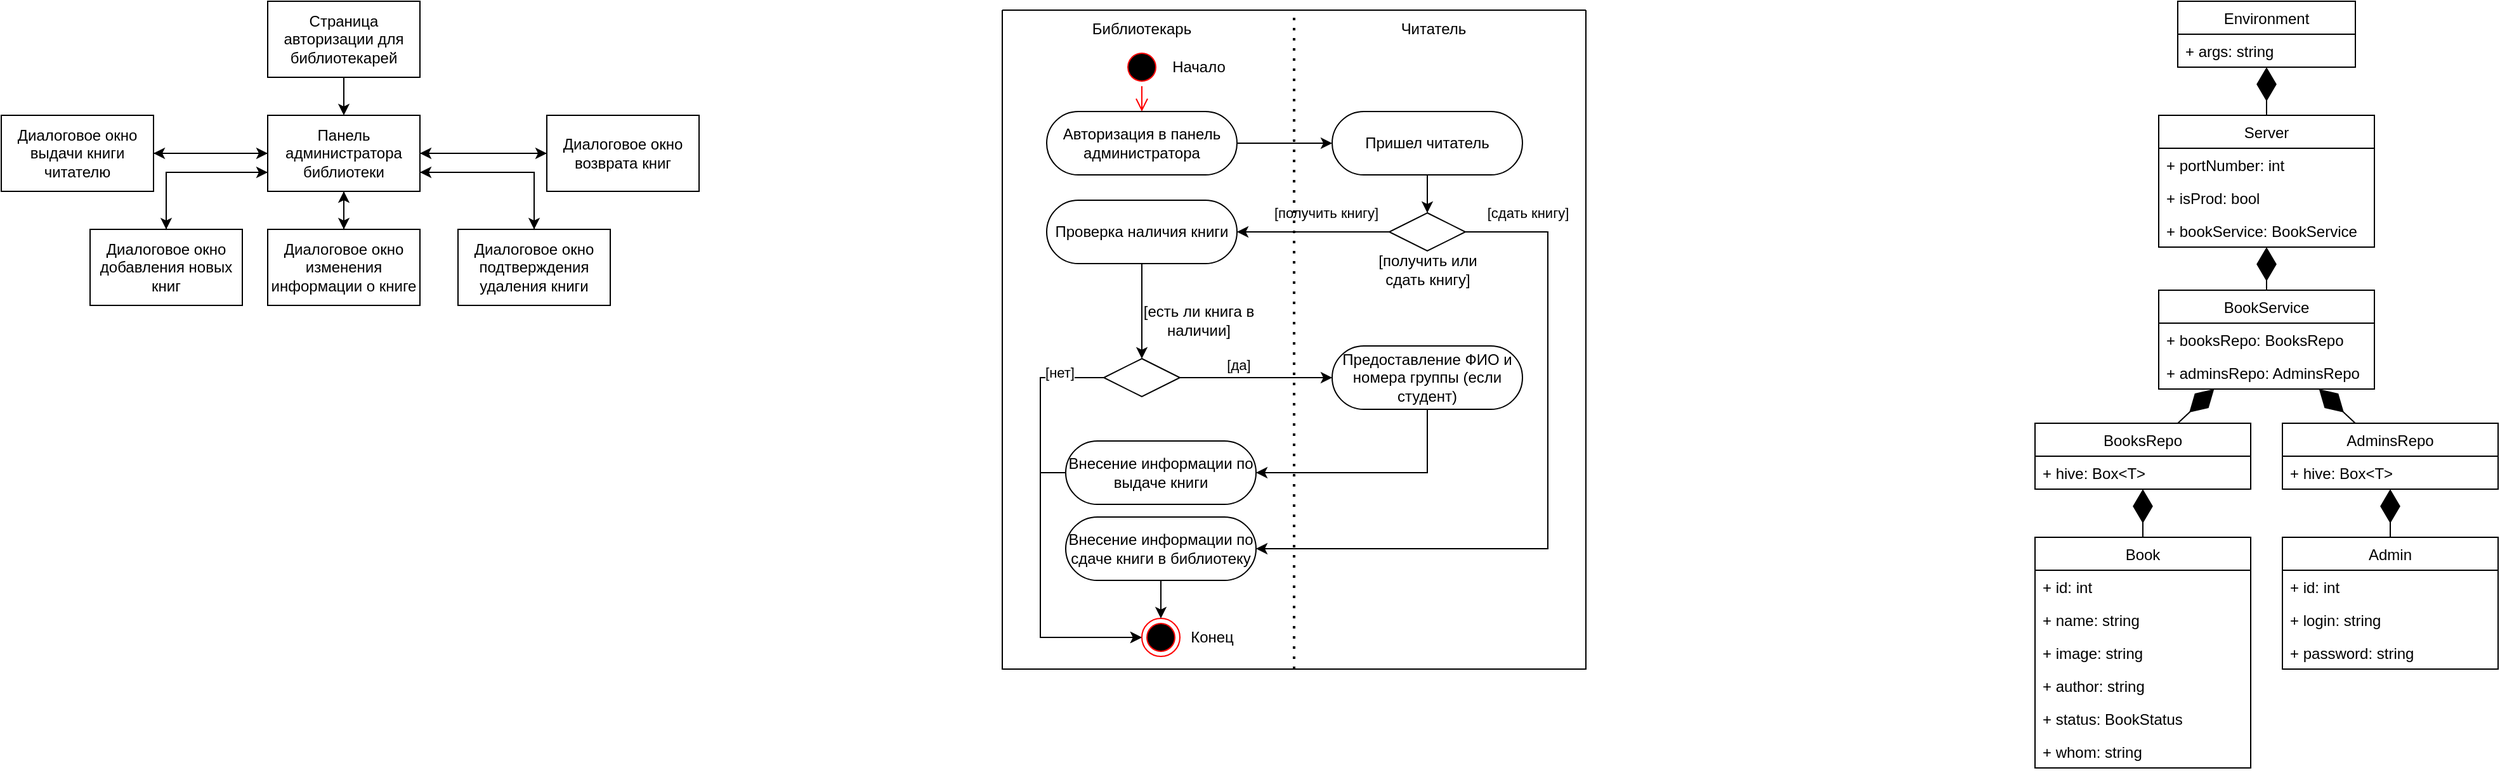<mxfile version="18.0.2" type="device"><diagram id="8HEEyrRkLVfXS-ChwW-c" name="Page-1"><mxGraphModel dx="583" dy="606" grid="0" gridSize="10" guides="1" tooltips="1" connect="1" arrows="1" fold="1" page="1" pageScale="1" pageWidth="827" pageHeight="1169" math="0" shadow="0"><root><mxCell id="0"/><mxCell id="1" parent="0"/><mxCell id="_gG_ha3rigbeqUictPk2-3" value="" style="edgeStyle=orthogonalEdgeStyle;rounded=0;orthogonalLoop=1;jettySize=auto;html=1;" parent="1" source="_gG_ha3rigbeqUictPk2-1" target="_gG_ha3rigbeqUictPk2-2" edge="1"><mxGeometry relative="1" as="geometry"/></mxCell><mxCell id="_gG_ha3rigbeqUictPk2-1" value="Страница авторизации для библиотекарей" style="rounded=0;whiteSpace=wrap;html=1;" parent="1" vertex="1"><mxGeometry x="351" y="47" width="120" height="60" as="geometry"/></mxCell><mxCell id="_gG_ha3rigbeqUictPk2-5" style="edgeStyle=orthogonalEdgeStyle;rounded=0;orthogonalLoop=1;jettySize=auto;html=1;entryX=0.5;entryY=0;entryDx=0;entryDy=0;exitX=0;exitY=0.75;exitDx=0;exitDy=0;" parent="1" source="_gG_ha3rigbeqUictPk2-2" target="_gG_ha3rigbeqUictPk2-4" edge="1"><mxGeometry relative="1" as="geometry"/></mxCell><mxCell id="_gG_ha3rigbeqUictPk2-8" style="edgeStyle=orthogonalEdgeStyle;rounded=0;orthogonalLoop=1;jettySize=auto;html=1;exitX=0.5;exitY=1;exitDx=0;exitDy=0;entryX=0.5;entryY=0;entryDx=0;entryDy=0;" parent="1" source="_gG_ha3rigbeqUictPk2-2" target="_gG_ha3rigbeqUictPk2-7" edge="1"><mxGeometry relative="1" as="geometry"/></mxCell><mxCell id="_gG_ha3rigbeqUictPk2-11" style="edgeStyle=orthogonalEdgeStyle;rounded=0;orthogonalLoop=1;jettySize=auto;html=1;exitX=1;exitY=0.75;exitDx=0;exitDy=0;" parent="1" source="_gG_ha3rigbeqUictPk2-2" target="_gG_ha3rigbeqUictPk2-10" edge="1"><mxGeometry relative="1" as="geometry"/></mxCell><mxCell id="_gG_ha3rigbeqUictPk2-15" style="edgeStyle=orthogonalEdgeStyle;rounded=0;orthogonalLoop=1;jettySize=auto;html=1;exitX=0;exitY=0.5;exitDx=0;exitDy=0;entryX=1;entryY=0.5;entryDx=0;entryDy=0;" parent="1" source="_gG_ha3rigbeqUictPk2-2" target="_gG_ha3rigbeqUictPk2-13" edge="1"><mxGeometry relative="1" as="geometry"/></mxCell><mxCell id="_gG_ha3rigbeqUictPk2-18" style="edgeStyle=orthogonalEdgeStyle;rounded=0;orthogonalLoop=1;jettySize=auto;html=1;exitX=1;exitY=0.5;exitDx=0;exitDy=0;entryX=0;entryY=0.5;entryDx=0;entryDy=0;" parent="1" source="_gG_ha3rigbeqUictPk2-2" target="_gG_ha3rigbeqUictPk2-16" edge="1"><mxGeometry relative="1" as="geometry"/></mxCell><mxCell id="_gG_ha3rigbeqUictPk2-2" value="Панель администратора библиотеки" style="rounded=0;whiteSpace=wrap;html=1;" parent="1" vertex="1"><mxGeometry x="351" y="137" width="120" height="60" as="geometry"/></mxCell><mxCell id="_gG_ha3rigbeqUictPk2-6" style="edgeStyle=orthogonalEdgeStyle;rounded=0;orthogonalLoop=1;jettySize=auto;html=1;exitX=0.5;exitY=0;exitDx=0;exitDy=0;entryX=0;entryY=0.75;entryDx=0;entryDy=0;" parent="1" source="_gG_ha3rigbeqUictPk2-4" target="_gG_ha3rigbeqUictPk2-2" edge="1"><mxGeometry relative="1" as="geometry"/></mxCell><mxCell id="_gG_ha3rigbeqUictPk2-4" value="Диалоговое окно добавления новых книг" style="rounded=0;whiteSpace=wrap;html=1;" parent="1" vertex="1"><mxGeometry x="211" y="227" width="120" height="60" as="geometry"/></mxCell><mxCell id="_gG_ha3rigbeqUictPk2-9" style="edgeStyle=orthogonalEdgeStyle;rounded=0;orthogonalLoop=1;jettySize=auto;html=1;exitX=0.5;exitY=0;exitDx=0;exitDy=0;entryX=0.5;entryY=1;entryDx=0;entryDy=0;" parent="1" source="_gG_ha3rigbeqUictPk2-7" target="_gG_ha3rigbeqUictPk2-2" edge="1"><mxGeometry relative="1" as="geometry"/></mxCell><mxCell id="_gG_ha3rigbeqUictPk2-7" value="Диалоговое окно изменения информации о книге" style="rounded=0;whiteSpace=wrap;html=1;" parent="1" vertex="1"><mxGeometry x="351" y="227" width="120" height="60" as="geometry"/></mxCell><mxCell id="_gG_ha3rigbeqUictPk2-12" style="edgeStyle=orthogonalEdgeStyle;rounded=0;orthogonalLoop=1;jettySize=auto;html=1;exitX=0.5;exitY=0;exitDx=0;exitDy=0;entryX=1;entryY=0.75;entryDx=0;entryDy=0;" parent="1" source="_gG_ha3rigbeqUictPk2-10" target="_gG_ha3rigbeqUictPk2-2" edge="1"><mxGeometry relative="1" as="geometry"/></mxCell><mxCell id="_gG_ha3rigbeqUictPk2-10" value="Диалоговое окно подтверждения удаления книги" style="rounded=0;whiteSpace=wrap;html=1;" parent="1" vertex="1"><mxGeometry x="501" y="227" width="120" height="60" as="geometry"/></mxCell><mxCell id="_gG_ha3rigbeqUictPk2-14" style="edgeStyle=orthogonalEdgeStyle;rounded=0;orthogonalLoop=1;jettySize=auto;html=1;exitX=1;exitY=0.5;exitDx=0;exitDy=0;" parent="1" source="_gG_ha3rigbeqUictPk2-13" target="_gG_ha3rigbeqUictPk2-2" edge="1"><mxGeometry relative="1" as="geometry"/></mxCell><mxCell id="_gG_ha3rigbeqUictPk2-13" value="Диалоговое окно выдачи книги читателю" style="rounded=0;whiteSpace=wrap;html=1;" parent="1" vertex="1"><mxGeometry x="141" y="137" width="120" height="60" as="geometry"/></mxCell><mxCell id="_gG_ha3rigbeqUictPk2-17" style="edgeStyle=orthogonalEdgeStyle;rounded=0;orthogonalLoop=1;jettySize=auto;html=1;exitX=0;exitY=0.5;exitDx=0;exitDy=0;" parent="1" source="_gG_ha3rigbeqUictPk2-16" target="_gG_ha3rigbeqUictPk2-2" edge="1"><mxGeometry relative="1" as="geometry"/></mxCell><mxCell id="_gG_ha3rigbeqUictPk2-16" value="Диалоговое окно возврата книг" style="rounded=0;whiteSpace=wrap;html=1;" parent="1" vertex="1"><mxGeometry x="571" y="137" width="120" height="60" as="geometry"/></mxCell><mxCell id="_gG_ha3rigbeqUictPk2-22" value="" style="swimlane;startSize=0;" parent="1" vertex="1"><mxGeometry x="930" y="54" width="460" height="520" as="geometry"/></mxCell><mxCell id="_gG_ha3rigbeqUictPk2-24" value="Библиотекарь" style="text;html=1;strokeColor=none;fillColor=none;align=center;verticalAlign=middle;whiteSpace=wrap;rounded=0;" parent="_gG_ha3rigbeqUictPk2-22" vertex="1"><mxGeometry x="80" width="60" height="30" as="geometry"/></mxCell><mxCell id="_gG_ha3rigbeqUictPk2-25" value="Читатель" style="text;html=1;strokeColor=none;fillColor=none;align=center;verticalAlign=middle;whiteSpace=wrap;rounded=0;" parent="_gG_ha3rigbeqUictPk2-22" vertex="1"><mxGeometry x="310" width="60" height="30" as="geometry"/></mxCell><mxCell id="_gG_ha3rigbeqUictPk2-19" value="" style="ellipse;html=1;shape=startState;fillColor=#000000;strokeColor=#ff0000;" parent="_gG_ha3rigbeqUictPk2-22" vertex="1"><mxGeometry x="95" y="30" width="30" height="30" as="geometry"/></mxCell><mxCell id="_gG_ha3rigbeqUictPk2-20" value="" style="edgeStyle=orthogonalEdgeStyle;html=1;verticalAlign=bottom;endArrow=open;endSize=8;strokeColor=#ff0000;rounded=0;entryX=0.5;entryY=0;entryDx=0;entryDy=0;" parent="_gG_ha3rigbeqUictPk2-22" source="_gG_ha3rigbeqUictPk2-19" target="_gG_ha3rigbeqUictPk2-21" edge="1"><mxGeometry relative="1" as="geometry"><mxPoint x="110" y="100" as="targetPoint"/></mxGeometry></mxCell><mxCell id="_gG_ha3rigbeqUictPk2-28" style="edgeStyle=orthogonalEdgeStyle;rounded=0;orthogonalLoop=1;jettySize=auto;html=1;exitX=1;exitY=0.5;exitDx=0;exitDy=0;entryX=0;entryY=0.5;entryDx=0;entryDy=0;" parent="_gG_ha3rigbeqUictPk2-22" source="_gG_ha3rigbeqUictPk2-21" target="_gG_ha3rigbeqUictPk2-27" edge="1"><mxGeometry relative="1" as="geometry"/></mxCell><mxCell id="_gG_ha3rigbeqUictPk2-21" value="Авторизация в панель администратора" style="rounded=1;whiteSpace=wrap;html=1;arcSize=50;" parent="_gG_ha3rigbeqUictPk2-22" vertex="1"><mxGeometry x="35" y="80" width="150" height="50" as="geometry"/></mxCell><mxCell id="_gG_ha3rigbeqUictPk2-30" style="edgeStyle=orthogonalEdgeStyle;rounded=0;orthogonalLoop=1;jettySize=auto;html=1;exitX=0.5;exitY=1;exitDx=0;exitDy=0;entryX=0.5;entryY=0;entryDx=0;entryDy=0;" parent="_gG_ha3rigbeqUictPk2-22" source="_gG_ha3rigbeqUictPk2-27" target="_gG_ha3rigbeqUictPk2-29" edge="1"><mxGeometry relative="1" as="geometry"/></mxCell><mxCell id="_gG_ha3rigbeqUictPk2-27" value="Пришел читатель" style="rounded=1;whiteSpace=wrap;html=1;arcSize=50;" parent="_gG_ha3rigbeqUictPk2-22" vertex="1"><mxGeometry x="260" y="80" width="150" height="50" as="geometry"/></mxCell><mxCell id="_gG_ha3rigbeqUictPk2-33" value="[получить книгу]" style="edgeStyle=orthogonalEdgeStyle;rounded=0;orthogonalLoop=1;jettySize=auto;html=1;exitX=0;exitY=0.5;exitDx=0;exitDy=0;" parent="_gG_ha3rigbeqUictPk2-22" source="_gG_ha3rigbeqUictPk2-29" target="_gG_ha3rigbeqUictPk2-32" edge="1"><mxGeometry x="-0.158" y="-15" relative="1" as="geometry"><mxPoint as="offset"/></mxGeometry></mxCell><mxCell id="_gG_ha3rigbeqUictPk2-70" style="edgeStyle=orthogonalEdgeStyle;rounded=0;orthogonalLoop=1;jettySize=auto;html=1;exitX=1;exitY=0.5;exitDx=0;exitDy=0;entryX=1;entryY=0.5;entryDx=0;entryDy=0;" parent="_gG_ha3rigbeqUictPk2-22" source="_gG_ha3rigbeqUictPk2-29" target="_gG_ha3rigbeqUictPk2-69" edge="1"><mxGeometry relative="1" as="geometry"><Array as="points"><mxPoint x="430" y="175"/><mxPoint x="430" y="425"/></Array></mxGeometry></mxCell><mxCell id="_gG_ha3rigbeqUictPk2-71" value="[сдать книгу]" style="edgeLabel;html=1;align=center;verticalAlign=middle;resizable=0;points=[];" parent="_gG_ha3rigbeqUictPk2-70" vertex="1" connectable="0"><mxGeometry x="-0.82" y="1" relative="1" as="geometry"><mxPoint y="-14" as="offset"/></mxGeometry></mxCell><mxCell id="_gG_ha3rigbeqUictPk2-29" value="" style="rhombus;whiteSpace=wrap;html=1;" parent="_gG_ha3rigbeqUictPk2-22" vertex="1"><mxGeometry x="305" y="160" width="60" height="30" as="geometry"/></mxCell><mxCell id="_gG_ha3rigbeqUictPk2-31" value="[получить или сдать книгу]" style="text;html=1;strokeColor=none;fillColor=none;align=center;verticalAlign=middle;whiteSpace=wrap;rounded=0;" parent="_gG_ha3rigbeqUictPk2-22" vertex="1"><mxGeometry x="290.5" y="190" width="89" height="30" as="geometry"/></mxCell><mxCell id="_gG_ha3rigbeqUictPk2-35" style="edgeStyle=orthogonalEdgeStyle;rounded=0;orthogonalLoop=1;jettySize=auto;html=1;exitX=0.5;exitY=1;exitDx=0;exitDy=0;entryX=0.5;entryY=0;entryDx=0;entryDy=0;" parent="_gG_ha3rigbeqUictPk2-22" source="_gG_ha3rigbeqUictPk2-32" target="_gG_ha3rigbeqUictPk2-34" edge="1"><mxGeometry relative="1" as="geometry"><mxPoint x="115" y="250" as="sourcePoint"/></mxGeometry></mxCell><mxCell id="_gG_ha3rigbeqUictPk2-32" value="Проверка наличия книги" style="rounded=1;whiteSpace=wrap;html=1;arcSize=50;" parent="_gG_ha3rigbeqUictPk2-22" vertex="1"><mxGeometry x="35" y="150" width="150" height="50" as="geometry"/></mxCell><mxCell id="_gG_ha3rigbeqUictPk2-60" style="edgeStyle=orthogonalEdgeStyle;rounded=0;orthogonalLoop=1;jettySize=auto;html=1;exitX=1;exitY=0.5;exitDx=0;exitDy=0;" parent="_gG_ha3rigbeqUictPk2-22" source="_gG_ha3rigbeqUictPk2-34" target="_gG_ha3rigbeqUictPk2-57" edge="1"><mxGeometry relative="1" as="geometry"/></mxCell><mxCell id="_gG_ha3rigbeqUictPk2-61" value="[да]" style="edgeLabel;html=1;align=center;verticalAlign=middle;resizable=0;points=[];" parent="_gG_ha3rigbeqUictPk2-60" vertex="1" connectable="0"><mxGeometry x="-0.361" y="2" relative="1" as="geometry"><mxPoint x="7" y="-8" as="offset"/></mxGeometry></mxCell><mxCell id="_gG_ha3rigbeqUictPk2-67" style="edgeStyle=orthogonalEdgeStyle;rounded=0;orthogonalLoop=1;jettySize=auto;html=1;exitX=0;exitY=0.5;exitDx=0;exitDy=0;entryX=0.5;entryY=1;entryDx=0;entryDy=0;" parent="_gG_ha3rigbeqUictPk2-22" source="_gG_ha3rigbeqUictPk2-34" target="_gG_ha3rigbeqUictPk2-63" edge="1"><mxGeometry relative="1" as="geometry"><Array as="points"><mxPoint x="30" y="290"/><mxPoint x="30" y="495"/></Array></mxGeometry></mxCell><mxCell id="_gG_ha3rigbeqUictPk2-68" value="[нет]" style="edgeLabel;html=1;align=center;verticalAlign=middle;resizable=0;points=[];" parent="_gG_ha3rigbeqUictPk2-67" vertex="1" connectable="0"><mxGeometry x="-0.485" y="-1" relative="1" as="geometry"><mxPoint x="16" y="-41" as="offset"/></mxGeometry></mxCell><mxCell id="_gG_ha3rigbeqUictPk2-34" value="" style="rhombus;whiteSpace=wrap;html=1;" parent="_gG_ha3rigbeqUictPk2-22" vertex="1"><mxGeometry x="80" y="275" width="60" height="30" as="geometry"/></mxCell><mxCell id="_gG_ha3rigbeqUictPk2-36" value="[есть ли книга в наличии]" style="text;html=1;strokeColor=none;fillColor=none;align=center;verticalAlign=middle;whiteSpace=wrap;rounded=0;" parent="_gG_ha3rigbeqUictPk2-22" vertex="1"><mxGeometry x="110" y="230" width="90" height="30" as="geometry"/></mxCell><mxCell id="_gG_ha3rigbeqUictPk2-64" style="edgeStyle=orthogonalEdgeStyle;rounded=0;orthogonalLoop=1;jettySize=auto;html=1;exitX=0;exitY=0.5;exitDx=0;exitDy=0;entryX=0.5;entryY=1;entryDx=0;entryDy=0;" parent="_gG_ha3rigbeqUictPk2-22" source="_gG_ha3rigbeqUictPk2-37" target="_gG_ha3rigbeqUictPk2-63" edge="1"><mxGeometry relative="1" as="geometry"><Array as="points"><mxPoint x="30" y="365"/><mxPoint x="30" y="495"/></Array></mxGeometry></mxCell><mxCell id="_gG_ha3rigbeqUictPk2-37" value="Внесение информации по выдаче книги" style="rounded=1;whiteSpace=wrap;html=1;arcSize=50;" parent="_gG_ha3rigbeqUictPk2-22" vertex="1"><mxGeometry x="50" y="340" width="150" height="50" as="geometry"/></mxCell><mxCell id="_gG_ha3rigbeqUictPk2-59" style="edgeStyle=orthogonalEdgeStyle;rounded=0;orthogonalLoop=1;jettySize=auto;html=1;exitX=0.5;exitY=1;exitDx=0;exitDy=0;entryX=1;entryY=0.5;entryDx=0;entryDy=0;" parent="_gG_ha3rigbeqUictPk2-22" source="_gG_ha3rigbeqUictPk2-57" target="_gG_ha3rigbeqUictPk2-37" edge="1"><mxGeometry relative="1" as="geometry"/></mxCell><mxCell id="_gG_ha3rigbeqUictPk2-57" value="Предоставление ФИО и номера группы (если студент)" style="rounded=1;whiteSpace=wrap;html=1;arcSize=50;" parent="_gG_ha3rigbeqUictPk2-22" vertex="1"><mxGeometry x="260" y="265" width="150" height="50" as="geometry"/></mxCell><mxCell id="_gG_ha3rigbeqUictPk2-63" value="" style="ellipse;html=1;shape=endState;fillColor=#000000;strokeColor=#ff0000;direction=south;" parent="_gG_ha3rigbeqUictPk2-22" vertex="1"><mxGeometry x="110" y="480" width="30" height="30" as="geometry"/></mxCell><mxCell id="_gG_ha3rigbeqUictPk2-65" value="Начало" style="text;html=1;strokeColor=none;fillColor=none;align=center;verticalAlign=middle;whiteSpace=wrap;rounded=0;" parent="_gG_ha3rigbeqUictPk2-22" vertex="1"><mxGeometry x="125" y="30" width="60" height="30" as="geometry"/></mxCell><mxCell id="_gG_ha3rigbeqUictPk2-66" value="Конец" style="text;html=1;align=center;verticalAlign=middle;resizable=0;points=[];autosize=1;strokeColor=none;fillColor=none;" parent="_gG_ha3rigbeqUictPk2-22" vertex="1"><mxGeometry x="140" y="485" width="50" height="20" as="geometry"/></mxCell><mxCell id="_gG_ha3rigbeqUictPk2-72" style="edgeStyle=orthogonalEdgeStyle;rounded=0;orthogonalLoop=1;jettySize=auto;html=1;exitX=0.5;exitY=1;exitDx=0;exitDy=0;entryX=0;entryY=0.5;entryDx=0;entryDy=0;" parent="_gG_ha3rigbeqUictPk2-22" source="_gG_ha3rigbeqUictPk2-69" target="_gG_ha3rigbeqUictPk2-63" edge="1"><mxGeometry relative="1" as="geometry"/></mxCell><mxCell id="_gG_ha3rigbeqUictPk2-69" value="Внесение информации по сдаче книги в библиотеку" style="rounded=1;whiteSpace=wrap;html=1;arcSize=50;" parent="_gG_ha3rigbeqUictPk2-22" vertex="1"><mxGeometry x="50" y="400" width="150" height="50" as="geometry"/></mxCell><mxCell id="_gG_ha3rigbeqUictPk2-23" value="" style="endArrow=none;dashed=1;html=1;dashPattern=1 3;strokeWidth=2;rounded=0;entryX=0.5;entryY=0;entryDx=0;entryDy=0;exitX=0.5;exitY=1;exitDx=0;exitDy=0;" parent="1" source="_gG_ha3rigbeqUictPk2-22" target="_gG_ha3rigbeqUictPk2-22" edge="1"><mxGeometry width="50" height="50" relative="1" as="geometry"><mxPoint x="140" y="540" as="sourcePoint"/><mxPoint x="190" y="490" as="targetPoint"/></mxGeometry></mxCell><mxCell id="Ahi-_v5ZcKKF7quuWBrH-1" value="Environment" style="swimlane;fontStyle=0;childLayout=stackLayout;horizontal=1;startSize=26;fillColor=none;horizontalStack=0;resizeParent=1;resizeParentMax=0;resizeLast=0;collapsible=1;marginBottom=0;" vertex="1" parent="1"><mxGeometry x="1856.5" y="47" width="140" height="52" as="geometry"/></mxCell><mxCell id="Ahi-_v5ZcKKF7quuWBrH-2" value="+ args: string" style="text;strokeColor=none;fillColor=none;align=left;verticalAlign=top;spacingLeft=4;spacingRight=4;overflow=hidden;rotatable=0;points=[[0,0.5],[1,0.5]];portConstraint=eastwest;" vertex="1" parent="Ahi-_v5ZcKKF7quuWBrH-1"><mxGeometry y="26" width="140" height="26" as="geometry"/></mxCell><mxCell id="Ahi-_v5ZcKKF7quuWBrH-5" value="Server" style="swimlane;fontStyle=0;childLayout=stackLayout;horizontal=1;startSize=26;fillColor=none;horizontalStack=0;resizeParent=1;resizeParentMax=0;resizeLast=0;collapsible=1;marginBottom=0;" vertex="1" parent="1"><mxGeometry x="1841.5" y="137" width="170" height="104" as="geometry"/></mxCell><mxCell id="Ahi-_v5ZcKKF7quuWBrH-6" value="+ portNumber: int" style="text;strokeColor=none;fillColor=none;align=left;verticalAlign=top;spacingLeft=4;spacingRight=4;overflow=hidden;rotatable=0;points=[[0,0.5],[1,0.5]];portConstraint=eastwest;" vertex="1" parent="Ahi-_v5ZcKKF7quuWBrH-5"><mxGeometry y="26" width="170" height="26" as="geometry"/></mxCell><mxCell id="Ahi-_v5ZcKKF7quuWBrH-7" value="+ isProd: bool&#10;" style="text;strokeColor=none;fillColor=none;align=left;verticalAlign=top;spacingLeft=4;spacingRight=4;overflow=hidden;rotatable=0;points=[[0,0.5],[1,0.5]];portConstraint=eastwest;" vertex="1" parent="Ahi-_v5ZcKKF7quuWBrH-5"><mxGeometry y="52" width="170" height="26" as="geometry"/></mxCell><mxCell id="Ahi-_v5ZcKKF7quuWBrH-8" value="+ bookService: BookService" style="text;strokeColor=none;fillColor=none;align=left;verticalAlign=top;spacingLeft=4;spacingRight=4;overflow=hidden;rotatable=0;points=[[0,0.5],[1,0.5]];portConstraint=eastwest;" vertex="1" parent="Ahi-_v5ZcKKF7quuWBrH-5"><mxGeometry y="78" width="170" height="26" as="geometry"/></mxCell><mxCell id="Ahi-_v5ZcKKF7quuWBrH-9" value="BookService" style="swimlane;fontStyle=0;childLayout=stackLayout;horizontal=1;startSize=26;fillColor=none;horizontalStack=0;resizeParent=1;resizeParentMax=0;resizeLast=0;collapsible=1;marginBottom=0;" vertex="1" parent="1"><mxGeometry x="1841.5" y="275" width="170" height="78" as="geometry"/></mxCell><mxCell id="Ahi-_v5ZcKKF7quuWBrH-10" value="+ booksRepo: BooksRepo" style="text;strokeColor=none;fillColor=none;align=left;verticalAlign=top;spacingLeft=4;spacingRight=4;overflow=hidden;rotatable=0;points=[[0,0.5],[1,0.5]];portConstraint=eastwest;" vertex="1" parent="Ahi-_v5ZcKKF7quuWBrH-9"><mxGeometry y="26" width="170" height="26" as="geometry"/></mxCell><mxCell id="Ahi-_v5ZcKKF7quuWBrH-38" value="+ adminsRepo: AdminsRepo" style="text;strokeColor=none;fillColor=none;align=left;verticalAlign=top;spacingLeft=4;spacingRight=4;overflow=hidden;rotatable=0;points=[[0,0.5],[1,0.5]];portConstraint=eastwest;" vertex="1" parent="Ahi-_v5ZcKKF7quuWBrH-9"><mxGeometry y="52" width="170" height="26" as="geometry"/></mxCell><mxCell id="Ahi-_v5ZcKKF7quuWBrH-13" value="" style="endArrow=diamondThin;endFill=1;endSize=24;html=1;rounded=0;" edge="1" parent="1" source="Ahi-_v5ZcKKF7quuWBrH-5" target="Ahi-_v5ZcKKF7quuWBrH-1"><mxGeometry width="160" relative="1" as="geometry"><mxPoint x="1956.5" y="167" as="sourcePoint"/><mxPoint x="2116.5" y="167" as="targetPoint"/></mxGeometry></mxCell><mxCell id="Ahi-_v5ZcKKF7quuWBrH-14" value="" style="endArrow=diamondThin;endFill=1;endSize=24;html=1;rounded=0;" edge="1" parent="1" source="Ahi-_v5ZcKKF7quuWBrH-9" target="Ahi-_v5ZcKKF7quuWBrH-5"><mxGeometry width="160" relative="1" as="geometry"><mxPoint x="2136.5" y="177" as="sourcePoint"/><mxPoint x="2296.5" y="177" as="targetPoint"/></mxGeometry></mxCell><mxCell id="Ahi-_v5ZcKKF7quuWBrH-15" value="BooksRepo" style="swimlane;fontStyle=0;childLayout=stackLayout;horizontal=1;startSize=26;fillColor=none;horizontalStack=0;resizeParent=1;resizeParentMax=0;resizeLast=0;collapsible=1;marginBottom=0;" vertex="1" parent="1"><mxGeometry x="1744" y="380" width="170" height="52" as="geometry"/></mxCell><mxCell id="Ahi-_v5ZcKKF7quuWBrH-16" value="+ hive: Box&lt;T&gt;" style="text;strokeColor=none;fillColor=none;align=left;verticalAlign=top;spacingLeft=4;spacingRight=4;overflow=hidden;rotatable=0;points=[[0,0.5],[1,0.5]];portConstraint=eastwest;" vertex="1" parent="Ahi-_v5ZcKKF7quuWBrH-15"><mxGeometry y="26" width="170" height="26" as="geometry"/></mxCell><mxCell id="Ahi-_v5ZcKKF7quuWBrH-17" value="" style="endArrow=diamondThin;endFill=1;endSize=24;html=1;rounded=0;" edge="1" parent="1" source="Ahi-_v5ZcKKF7quuWBrH-15" target="Ahi-_v5ZcKKF7quuWBrH-9"><mxGeometry width="160" relative="1" as="geometry"><mxPoint x="2046.5" y="344" as="sourcePoint"/><mxPoint x="1878.367" y="380.0" as="targetPoint"/></mxGeometry></mxCell><mxCell id="Ahi-_v5ZcKKF7quuWBrH-18" value="Book" style="swimlane;fontStyle=0;childLayout=stackLayout;horizontal=1;startSize=26;fillColor=none;horizontalStack=0;resizeParent=1;resizeParentMax=0;resizeLast=0;collapsible=1;marginBottom=0;" vertex="1" parent="1"><mxGeometry x="1744" y="470" width="170" height="182" as="geometry"/></mxCell><mxCell id="Ahi-_v5ZcKKF7quuWBrH-19" value="+ id: int&#10;" style="text;strokeColor=none;fillColor=none;align=left;verticalAlign=top;spacingLeft=4;spacingRight=4;overflow=hidden;rotatable=0;points=[[0,0.5],[1,0.5]];portConstraint=eastwest;" vertex="1" parent="Ahi-_v5ZcKKF7quuWBrH-18"><mxGeometry y="26" width="170" height="26" as="geometry"/></mxCell><mxCell id="Ahi-_v5ZcKKF7quuWBrH-21" value="+ name: string&#10;" style="text;strokeColor=none;fillColor=none;align=left;verticalAlign=top;spacingLeft=4;spacingRight=4;overflow=hidden;rotatable=0;points=[[0,0.5],[1,0.5]];portConstraint=eastwest;" vertex="1" parent="Ahi-_v5ZcKKF7quuWBrH-18"><mxGeometry y="52" width="170" height="26" as="geometry"/></mxCell><mxCell id="Ahi-_v5ZcKKF7quuWBrH-24" value="+ image: string&#10;" style="text;strokeColor=none;fillColor=none;align=left;verticalAlign=top;spacingLeft=4;spacingRight=4;overflow=hidden;rotatable=0;points=[[0,0.5],[1,0.5]];portConstraint=eastwest;" vertex="1" parent="Ahi-_v5ZcKKF7quuWBrH-18"><mxGeometry y="78" width="170" height="26" as="geometry"/></mxCell><mxCell id="Ahi-_v5ZcKKF7quuWBrH-25" value="+ author: string&#10;" style="text;strokeColor=none;fillColor=none;align=left;verticalAlign=top;spacingLeft=4;spacingRight=4;overflow=hidden;rotatable=0;points=[[0,0.5],[1,0.5]];portConstraint=eastwest;" vertex="1" parent="Ahi-_v5ZcKKF7quuWBrH-18"><mxGeometry y="104" width="170" height="26" as="geometry"/></mxCell><mxCell id="Ahi-_v5ZcKKF7quuWBrH-26" value="+ status: BookStatus&#10;" style="text;strokeColor=none;fillColor=none;align=left;verticalAlign=top;spacingLeft=4;spacingRight=4;overflow=hidden;rotatable=0;points=[[0,0.5],[1,0.5]];portConstraint=eastwest;" vertex="1" parent="Ahi-_v5ZcKKF7quuWBrH-18"><mxGeometry y="130" width="170" height="26" as="geometry"/></mxCell><mxCell id="Ahi-_v5ZcKKF7quuWBrH-23" value="+ whom: string&#10;" style="text;strokeColor=none;fillColor=none;align=left;verticalAlign=top;spacingLeft=4;spacingRight=4;overflow=hidden;rotatable=0;points=[[0,0.5],[1,0.5]];portConstraint=eastwest;" vertex="1" parent="Ahi-_v5ZcKKF7quuWBrH-18"><mxGeometry y="156" width="170" height="26" as="geometry"/></mxCell><mxCell id="Ahi-_v5ZcKKF7quuWBrH-20" value="" style="endArrow=diamondThin;endFill=1;endSize=24;html=1;rounded=0;" edge="1" parent="1" source="Ahi-_v5ZcKKF7quuWBrH-18" target="Ahi-_v5ZcKKF7quuWBrH-15"><mxGeometry width="160" relative="1" as="geometry"><mxPoint x="1739" y="450" as="sourcePoint"/><mxPoint x="1899" y="450" as="targetPoint"/></mxGeometry></mxCell><mxCell id="Ahi-_v5ZcKKF7quuWBrH-27" value="AdminsRepo" style="swimlane;fontStyle=0;childLayout=stackLayout;horizontal=1;startSize=26;fillColor=none;horizontalStack=0;resizeParent=1;resizeParentMax=0;resizeLast=0;collapsible=1;marginBottom=0;" vertex="1" parent="1"><mxGeometry x="1939" y="380" width="170" height="52" as="geometry"/></mxCell><mxCell id="Ahi-_v5ZcKKF7quuWBrH-28" value="+ hive: Box&lt;T&gt;" style="text;strokeColor=none;fillColor=none;align=left;verticalAlign=top;spacingLeft=4;spacingRight=4;overflow=hidden;rotatable=0;points=[[0,0.5],[1,0.5]];portConstraint=eastwest;" vertex="1" parent="Ahi-_v5ZcKKF7quuWBrH-27"><mxGeometry y="26" width="170" height="26" as="geometry"/></mxCell><mxCell id="Ahi-_v5ZcKKF7quuWBrH-29" value="Admin" style="swimlane;fontStyle=0;childLayout=stackLayout;horizontal=1;startSize=26;fillColor=none;horizontalStack=0;resizeParent=1;resizeParentMax=0;resizeLast=0;collapsible=1;marginBottom=0;" vertex="1" parent="1"><mxGeometry x="1939" y="470" width="170" height="104" as="geometry"/></mxCell><mxCell id="Ahi-_v5ZcKKF7quuWBrH-30" value="+ id: int&#10;" style="text;strokeColor=none;fillColor=none;align=left;verticalAlign=top;spacingLeft=4;spacingRight=4;overflow=hidden;rotatable=0;points=[[0,0.5],[1,0.5]];portConstraint=eastwest;" vertex="1" parent="Ahi-_v5ZcKKF7quuWBrH-29"><mxGeometry y="26" width="170" height="26" as="geometry"/></mxCell><mxCell id="Ahi-_v5ZcKKF7quuWBrH-31" value="+ login: string&#10;" style="text;strokeColor=none;fillColor=none;align=left;verticalAlign=top;spacingLeft=4;spacingRight=4;overflow=hidden;rotatable=0;points=[[0,0.5],[1,0.5]];portConstraint=eastwest;" vertex="1" parent="Ahi-_v5ZcKKF7quuWBrH-29"><mxGeometry y="52" width="170" height="26" as="geometry"/></mxCell><mxCell id="Ahi-_v5ZcKKF7quuWBrH-32" value="+ password: string&#10;" style="text;strokeColor=none;fillColor=none;align=left;verticalAlign=top;spacingLeft=4;spacingRight=4;overflow=hidden;rotatable=0;points=[[0,0.5],[1,0.5]];portConstraint=eastwest;" vertex="1" parent="Ahi-_v5ZcKKF7quuWBrH-29"><mxGeometry y="78" width="170" height="26" as="geometry"/></mxCell><mxCell id="Ahi-_v5ZcKKF7quuWBrH-36" value="" style="endArrow=diamondThin;endFill=1;endSize=24;html=1;rounded=0;" edge="1" parent="1" source="Ahi-_v5ZcKKF7quuWBrH-27" target="Ahi-_v5ZcKKF7quuWBrH-9"><mxGeometry width="160" relative="1" as="geometry"><mxPoint x="2026.5" y="354" as="sourcePoint"/><mxPoint x="1974.633" y="380.0" as="targetPoint"/></mxGeometry></mxCell><mxCell id="Ahi-_v5ZcKKF7quuWBrH-37" value="" style="endArrow=diamondThin;endFill=1;endSize=24;html=1;rounded=0;" edge="1" parent="1" source="Ahi-_v5ZcKKF7quuWBrH-29" target="Ahi-_v5ZcKKF7quuWBrH-27"><mxGeometry width="160" relative="1" as="geometry"><mxPoint x="1929" y="450" as="sourcePoint"/><mxPoint x="2089" y="450" as="targetPoint"/></mxGeometry></mxCell></root></mxGraphModel></diagram></mxfile>